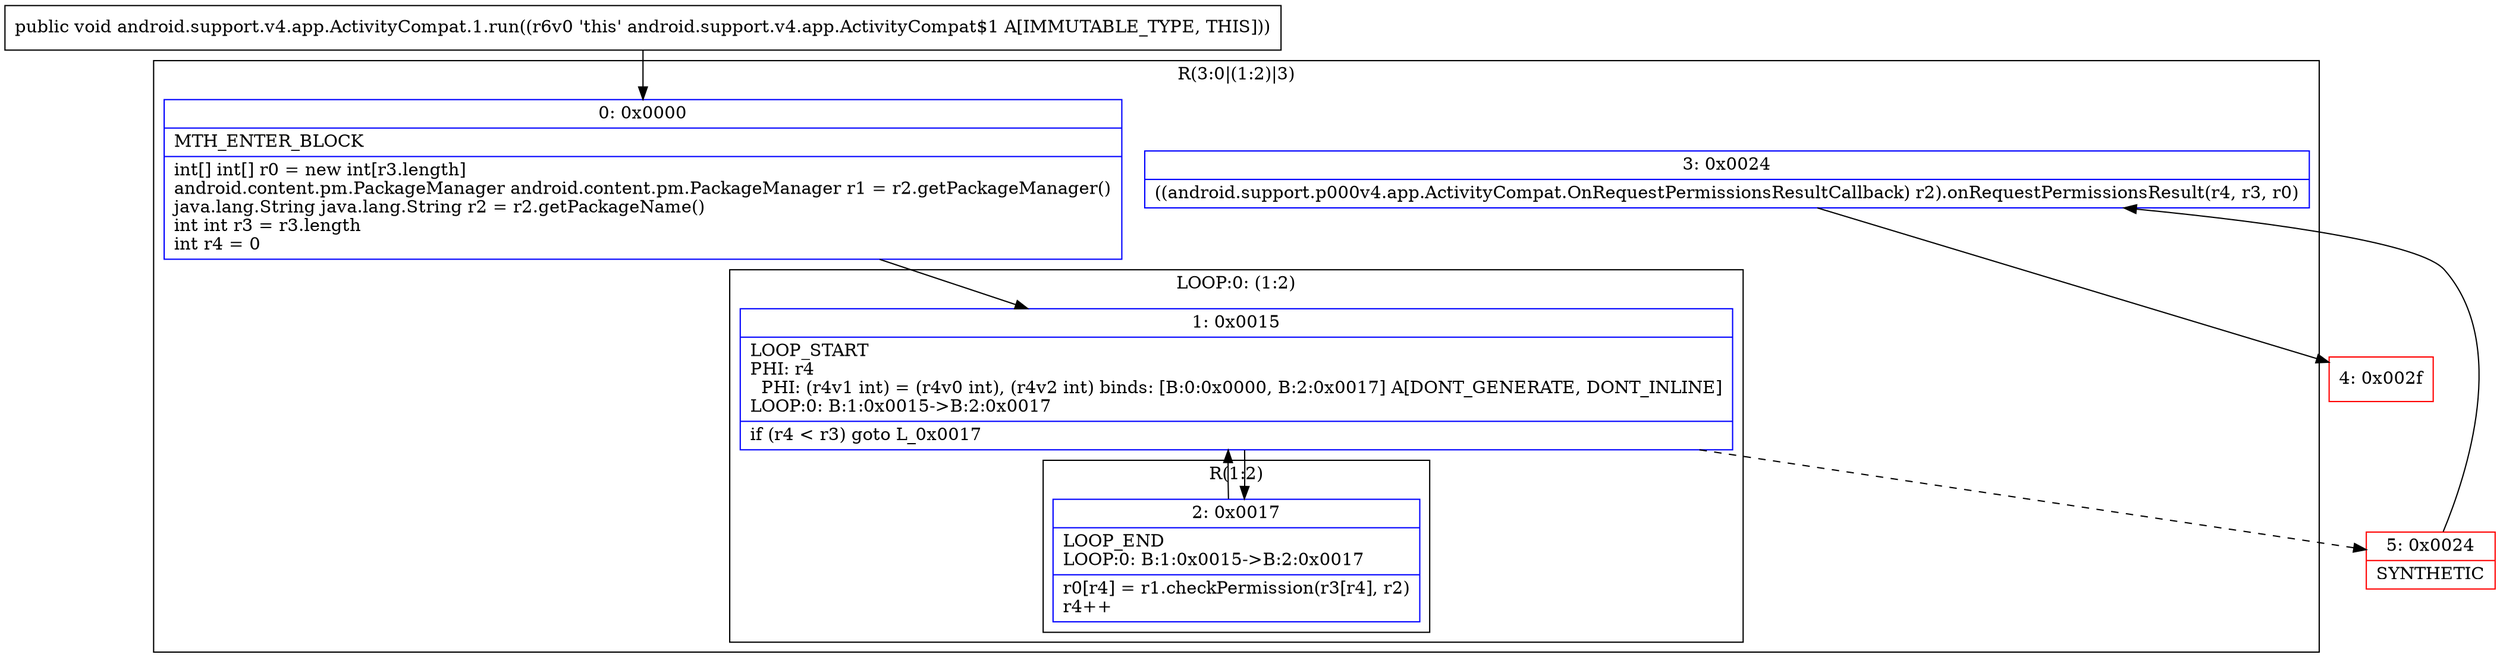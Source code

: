 digraph "CFG forandroid.support.v4.app.ActivityCompat.1.run()V" {
subgraph cluster_Region_1197999675 {
label = "R(3:0|(1:2)|3)";
node [shape=record,color=blue];
Node_0 [shape=record,label="{0\:\ 0x0000|MTH_ENTER_BLOCK\l|int[] int[] r0 = new int[r3.length]\landroid.content.pm.PackageManager android.content.pm.PackageManager r1 = r2.getPackageManager()\ljava.lang.String java.lang.String r2 = r2.getPackageName()\lint int r3 = r3.length\lint r4 = 0\l}"];
subgraph cluster_LoopRegion_1913847361 {
label = "LOOP:0: (1:2)";
node [shape=record,color=blue];
Node_1 [shape=record,label="{1\:\ 0x0015|LOOP_START\lPHI: r4 \l  PHI: (r4v1 int) = (r4v0 int), (r4v2 int) binds: [B:0:0x0000, B:2:0x0017] A[DONT_GENERATE, DONT_INLINE]\lLOOP:0: B:1:0x0015\-\>B:2:0x0017\l|if (r4 \< r3) goto L_0x0017\l}"];
subgraph cluster_Region_472757671 {
label = "R(1:2)";
node [shape=record,color=blue];
Node_2 [shape=record,label="{2\:\ 0x0017|LOOP_END\lLOOP:0: B:1:0x0015\-\>B:2:0x0017\l|r0[r4] = r1.checkPermission(r3[r4], r2)\lr4++\l}"];
}
}
Node_3 [shape=record,label="{3\:\ 0x0024|((android.support.p000v4.app.ActivityCompat.OnRequestPermissionsResultCallback) r2).onRequestPermissionsResult(r4, r3, r0)\l}"];
}
Node_4 [shape=record,color=red,label="{4\:\ 0x002f}"];
Node_5 [shape=record,color=red,label="{5\:\ 0x0024|SYNTHETIC\l}"];
MethodNode[shape=record,label="{public void android.support.v4.app.ActivityCompat.1.run((r6v0 'this' android.support.v4.app.ActivityCompat$1 A[IMMUTABLE_TYPE, THIS])) }"];
MethodNode -> Node_0;
Node_0 -> Node_1;
Node_1 -> Node_2;
Node_1 -> Node_5[style=dashed];
Node_2 -> Node_1;
Node_3 -> Node_4;
Node_5 -> Node_3;
}

